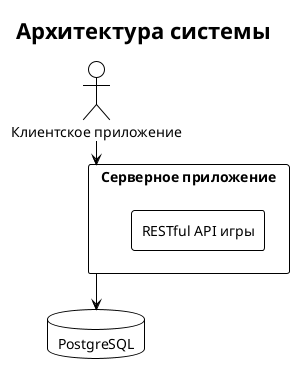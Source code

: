 @startuml
title Архитектура системы
!theme plain

database "PostgreSQL" as sql_db

actor "Клиентское приложение" as client

rectangle "Серверное приложение" as server {
    rectangle "RESTful API игры" as api_player {

    }
    rectangle "RESTful API игры" as api_player {

    }
}

server --> sql_db
client --> server

@enduml

